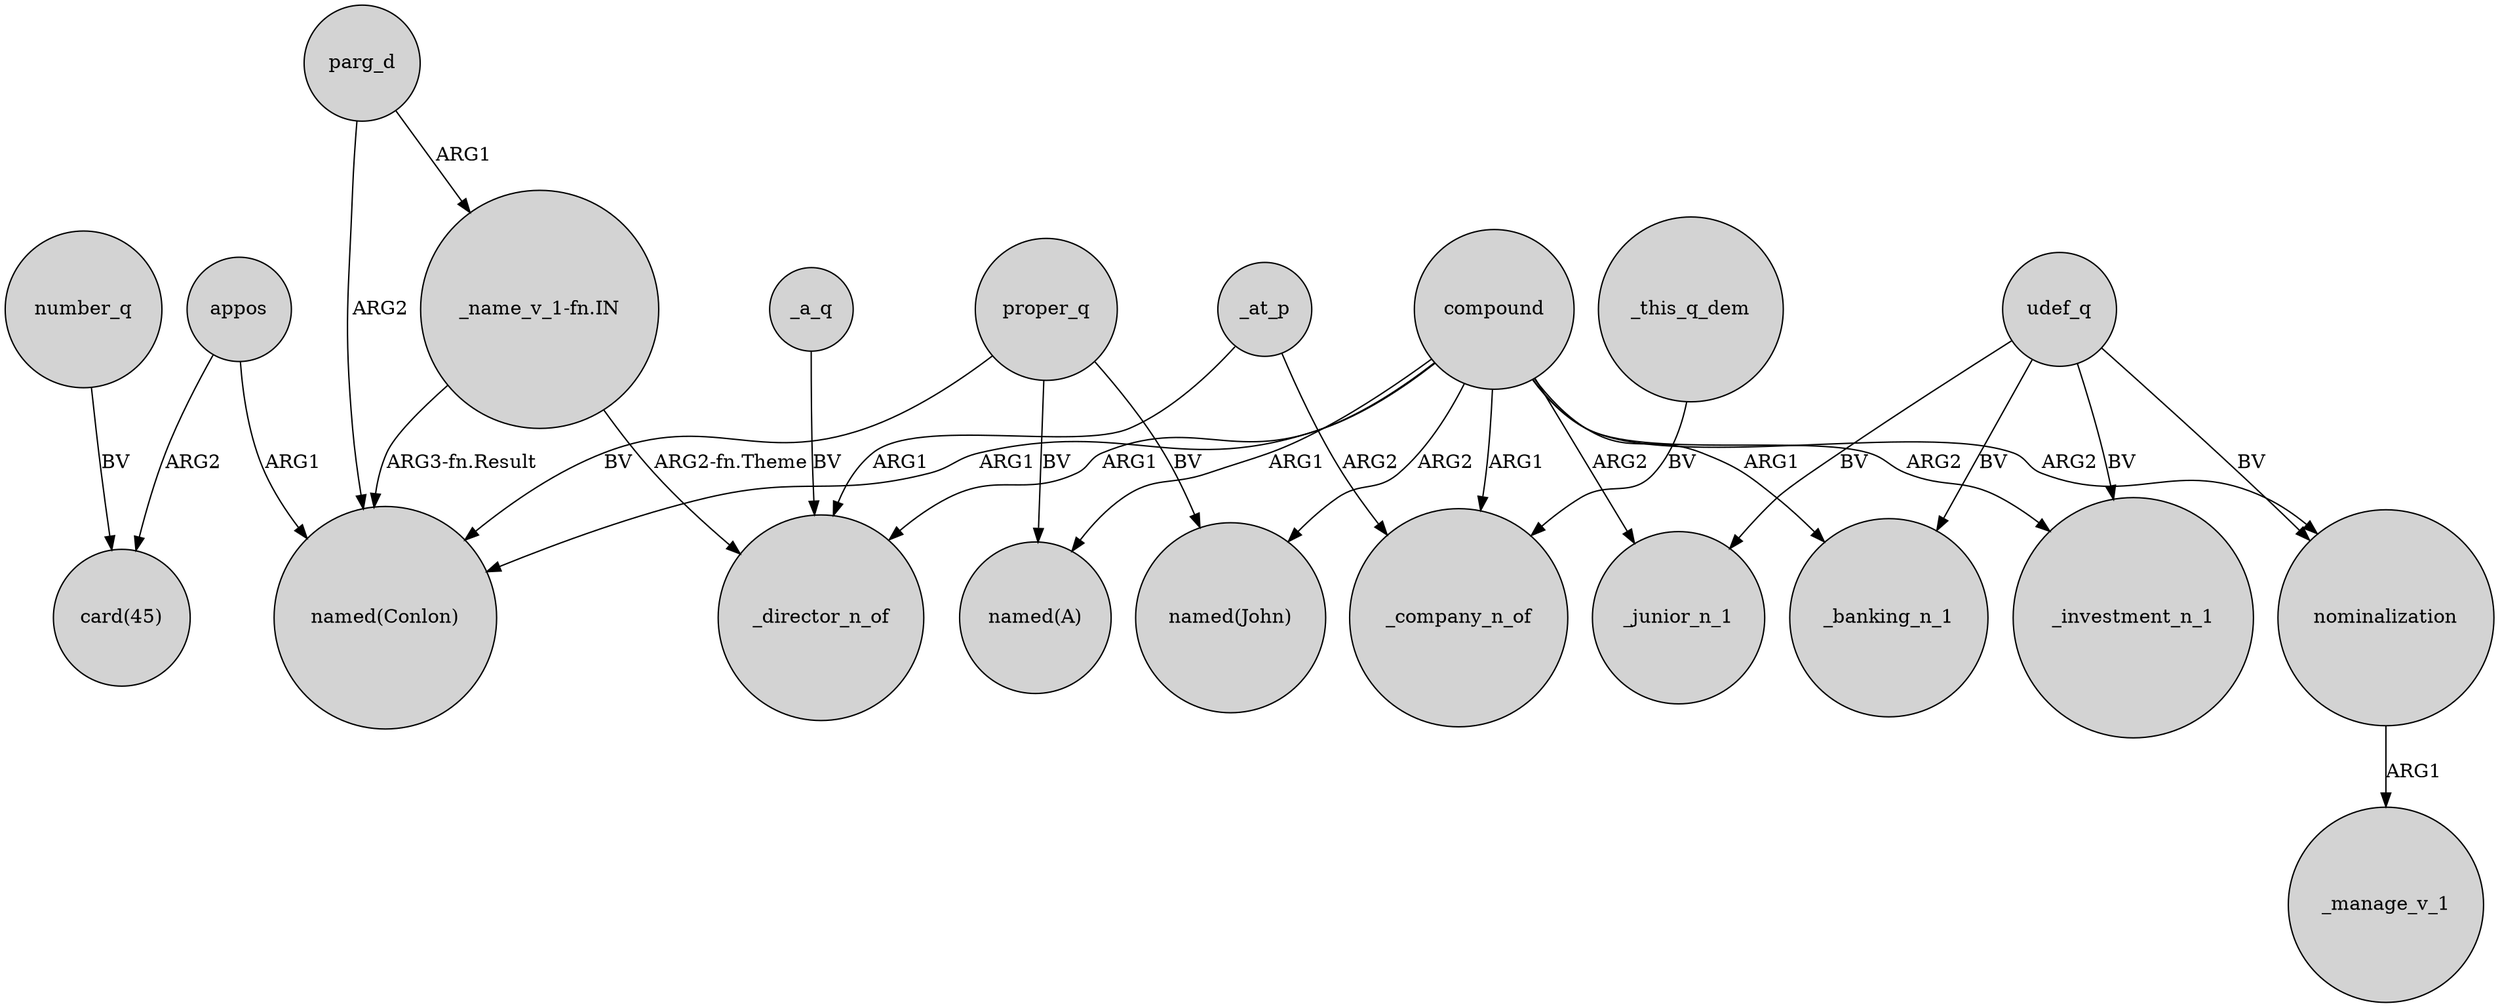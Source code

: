 digraph {
	node [shape=circle style=filled]
	compound -> "named(John)" [label=ARG2]
	proper_q -> "named(Conlon)" [label=BV]
	"_name_v_1-fn.IN" -> _director_n_of [label="ARG2-fn.Theme"]
	appos -> "named(Conlon)" [label=ARG1]
	_this_q_dem -> _company_n_of [label=BV]
	compound -> _investment_n_1 [label=ARG2]
	appos -> "card(45)" [label=ARG2]
	compound -> nominalization [label=ARG2]
	compound -> "named(A)" [label=ARG1]
	udef_q -> _junior_n_1 [label=BV]
	compound -> _junior_n_1 [label=ARG2]
	compound -> _company_n_of [label=ARG1]
	compound -> _banking_n_1 [label=ARG1]
	_at_p -> _director_n_of [label=ARG1]
	_a_q -> _director_n_of [label=BV]
	parg_d -> "named(Conlon)" [label=ARG2]
	udef_q -> nominalization [label=BV]
	compound -> "named(Conlon)" [label=ARG1]
	number_q -> "card(45)" [label=BV]
	"_name_v_1-fn.IN" -> "named(Conlon)" [label="ARG3-fn.Result"]
	udef_q -> _investment_n_1 [label=BV]
	proper_q -> "named(John)" [label=BV]
	compound -> _director_n_of [label=ARG1]
	udef_q -> _banking_n_1 [label=BV]
	nominalization -> _manage_v_1 [label=ARG1]
	parg_d -> "_name_v_1-fn.IN" [label=ARG1]
	_at_p -> _company_n_of [label=ARG2]
	proper_q -> "named(A)" [label=BV]
}
